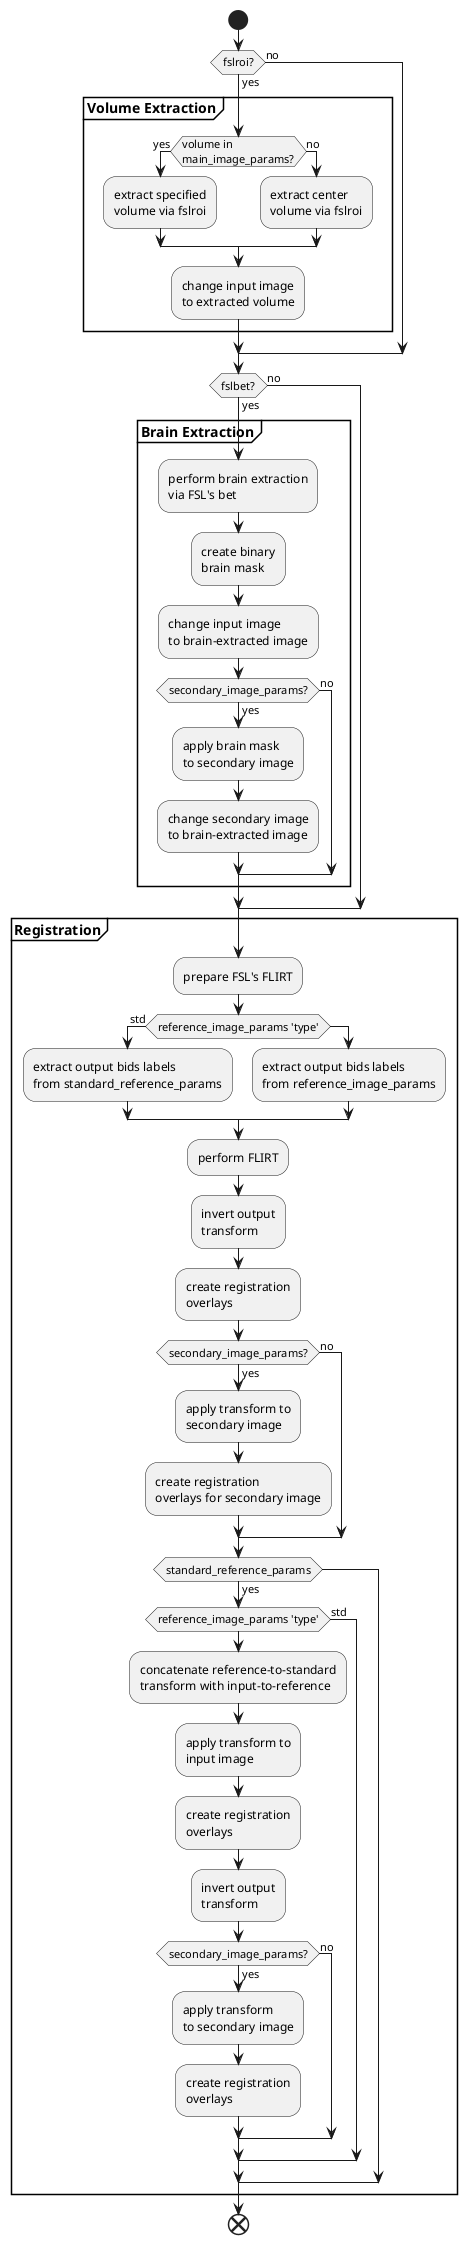 
@startuml
skinparam ConditionEndStyle hline
!pragma useVerticalIf on
start


if (fslroi?) then (yes)
    partition "**Volume Extraction**" {
        if (volume in\nmain_image_params?) then (yes)
            :extract specified\nvolume via fslroi;
        else (no)
            :extract center\nvolume via fslroi;
        endif
        :change input image\nto extracted volume;
    }
else (no)
endif
if (fslbet?) then (yes)
    partition "**Brain Extraction**" {
        :perform brain extraction\nvia FSL's bet;
        :create binary\nbrain mask;
        :change input image\nto brain-extracted image;
        if (secondary_image_params?) then (yes)
            :apply brain mask\nto secondary image;
            :change secondary image\nto brain-extracted image;
        else (no)
        endif
    }
else (no)
endif



partition "**Registration**" {
    :prepare FSL's FLIRT;
    if (reference_image_params 'type') then (std)
        :extract output bids labels\nfrom standard_reference_params;
    else
        :extract output bids labels\nfrom reference_image_params;
    endif
    :perform FLIRT;
    :invert output\ntransform;
    :create registration\noverlays;

    if (secondary_image_params?) then (yes)
        :apply transform to\nsecondary image;
        :create registration\noverlays for secondary image;
    else (no)
    endif

    if (standard_reference_params) then (yes)
        if (reference_image_params 'type') then (std)
        else
            :concatenate reference-to-standard\ntransform with input-to-reference;
            :apply transform to\ninput image;
            :create registration\noverlays;
            :invert output\ntransform;
            if (secondary_image_params?) then (yes)
                :apply transform\nto secondary image;
                :create registration\noverlays;
            else (no)
            endif
        endif
    endif
}
        

end

@enduml